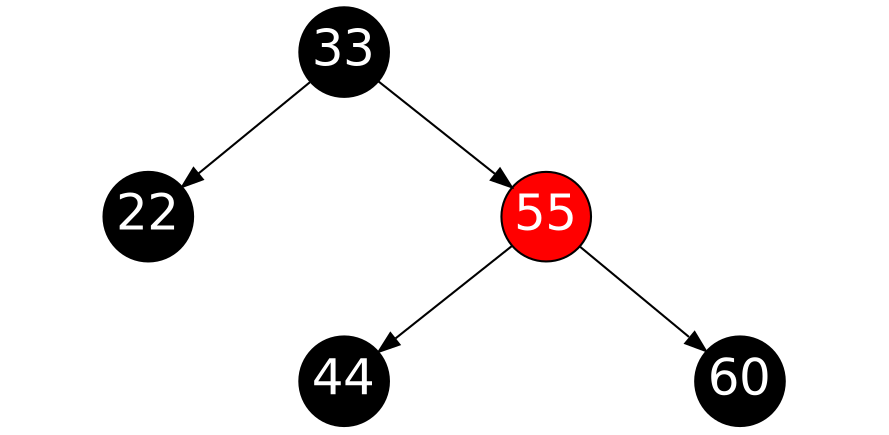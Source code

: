// Red Black Tree Example

digraph G {
	graph [ratio=.48];
	node [style=filled, color=black, shape=circle, width=.6 
		fontname=Helvetica, fontweight=bold, fontcolor=white, 
		fontsize=24, fixedsize=true];

	ordering=out;

	55 [fillcolor=red];
	// n1 [shape=point, width=.1];

	33 -> 22, 55;
	55 -> 44, 60;
}
